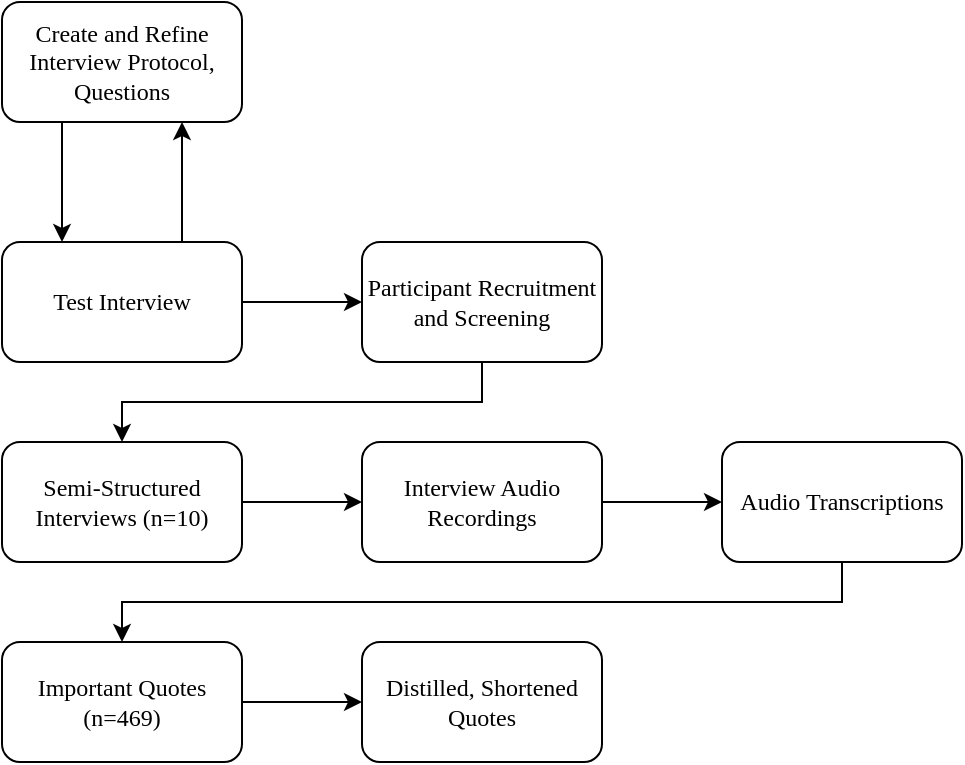 <mxfile version="20.4.2" type="github">
  <diagram id="kgpKYQtTHZ0yAKxKKP6v" name="Page-1">
    <mxGraphModel dx="981" dy="519" grid="1" gridSize="10" guides="1" tooltips="1" connect="1" arrows="1" fold="1" page="1" pageScale="1" pageWidth="850" pageHeight="1100" math="0" shadow="0">
      <root>
        <mxCell id="0" />
        <mxCell id="1" parent="0" />
        <mxCell id="dC2aLsNPClo29It74Rl8-4" style="edgeStyle=orthogonalEdgeStyle;rounded=0;orthogonalLoop=1;jettySize=auto;html=1;exitX=0.25;exitY=1;exitDx=0;exitDy=0;entryX=0.25;entryY=0;entryDx=0;entryDy=0;" edge="1" parent="1" source="dC2aLsNPClo29It74Rl8-1" target="dC2aLsNPClo29It74Rl8-2">
          <mxGeometry relative="1" as="geometry" />
        </mxCell>
        <mxCell id="dC2aLsNPClo29It74Rl8-1" value="&lt;font face=&quot;Garamond&quot;&gt;Create and Refine Interview Protocol, Questions&lt;br&gt;&lt;/font&gt;" style="rounded=1;whiteSpace=wrap;html=1;" vertex="1" parent="1">
          <mxGeometry x="130" y="60" width="120" height="60" as="geometry" />
        </mxCell>
        <mxCell id="dC2aLsNPClo29It74Rl8-5" style="edgeStyle=orthogonalEdgeStyle;rounded=0;orthogonalLoop=1;jettySize=auto;html=1;exitX=0.75;exitY=0;exitDx=0;exitDy=0;entryX=0.75;entryY=1;entryDx=0;entryDy=0;" edge="1" parent="1" source="dC2aLsNPClo29It74Rl8-2" target="dC2aLsNPClo29It74Rl8-1">
          <mxGeometry relative="1" as="geometry" />
        </mxCell>
        <mxCell id="dC2aLsNPClo29It74Rl8-11" style="edgeStyle=orthogonalEdgeStyle;rounded=0;orthogonalLoop=1;jettySize=auto;html=1;exitX=1;exitY=0.5;exitDx=0;exitDy=0;entryX=0;entryY=0.5;entryDx=0;entryDy=0;fontFamily=Garamond;" edge="1" parent="1" source="dC2aLsNPClo29It74Rl8-2" target="dC2aLsNPClo29It74Rl8-6">
          <mxGeometry relative="1" as="geometry" />
        </mxCell>
        <mxCell id="dC2aLsNPClo29It74Rl8-2" value="&lt;font face=&quot;Garamond&quot;&gt;Test Interview&lt;/font&gt;" style="rounded=1;whiteSpace=wrap;html=1;" vertex="1" parent="1">
          <mxGeometry x="130" y="180" width="120" height="60" as="geometry" />
        </mxCell>
        <mxCell id="dC2aLsNPClo29It74Rl8-14" style="edgeStyle=orthogonalEdgeStyle;rounded=0;orthogonalLoop=1;jettySize=auto;html=1;exitX=0.5;exitY=1;exitDx=0;exitDy=0;fontFamily=Garamond;" edge="1" parent="1" source="dC2aLsNPClo29It74Rl8-6" target="dC2aLsNPClo29It74Rl8-7">
          <mxGeometry relative="1" as="geometry" />
        </mxCell>
        <mxCell id="dC2aLsNPClo29It74Rl8-6" value="Participant Recruitment and Screening" style="rounded=1;whiteSpace=wrap;html=1;fontFamily=Garamond;" vertex="1" parent="1">
          <mxGeometry x="310" y="180" width="120" height="60" as="geometry" />
        </mxCell>
        <mxCell id="dC2aLsNPClo29It74Rl8-15" style="edgeStyle=orthogonalEdgeStyle;rounded=0;orthogonalLoop=1;jettySize=auto;html=1;exitX=1;exitY=0.5;exitDx=0;exitDy=0;entryX=0;entryY=0.5;entryDx=0;entryDy=0;fontFamily=Garamond;" edge="1" parent="1" source="dC2aLsNPClo29It74Rl8-7" target="dC2aLsNPClo29It74Rl8-8">
          <mxGeometry relative="1" as="geometry" />
        </mxCell>
        <mxCell id="dC2aLsNPClo29It74Rl8-7" value="Semi-Structured Interviews (n=10)" style="rounded=1;whiteSpace=wrap;html=1;fontFamily=Garamond;" vertex="1" parent="1">
          <mxGeometry x="130" y="280" width="120" height="60" as="geometry" />
        </mxCell>
        <mxCell id="dC2aLsNPClo29It74Rl8-16" style="edgeStyle=orthogonalEdgeStyle;rounded=0;orthogonalLoop=1;jettySize=auto;html=1;exitX=1;exitY=0.5;exitDx=0;exitDy=0;entryX=0;entryY=0.5;entryDx=0;entryDy=0;fontFamily=Garamond;" edge="1" parent="1" source="dC2aLsNPClo29It74Rl8-8" target="dC2aLsNPClo29It74Rl8-10">
          <mxGeometry relative="1" as="geometry" />
        </mxCell>
        <mxCell id="dC2aLsNPClo29It74Rl8-8" value="Interview Audio Recordings" style="rounded=1;whiteSpace=wrap;html=1;fontFamily=Garamond;" vertex="1" parent="1">
          <mxGeometry x="310" y="280" width="120" height="60" as="geometry" />
        </mxCell>
        <mxCell id="dC2aLsNPClo29It74Rl8-20" value="" style="edgeStyle=orthogonalEdgeStyle;rounded=0;orthogonalLoop=1;jettySize=auto;html=1;fontFamily=Garamond;" edge="1" parent="1" source="dC2aLsNPClo29It74Rl8-9" target="dC2aLsNPClo29It74Rl8-18">
          <mxGeometry relative="1" as="geometry" />
        </mxCell>
        <mxCell id="dC2aLsNPClo29It74Rl8-9" value="Important Quotes (n=469)" style="rounded=1;whiteSpace=wrap;html=1;fontFamily=Garamond;" vertex="1" parent="1">
          <mxGeometry x="130" y="380" width="120" height="60" as="geometry" />
        </mxCell>
        <mxCell id="dC2aLsNPClo29It74Rl8-17" style="edgeStyle=orthogonalEdgeStyle;rounded=0;orthogonalLoop=1;jettySize=auto;html=1;exitX=0.5;exitY=1;exitDx=0;exitDy=0;entryX=0.5;entryY=0;entryDx=0;entryDy=0;fontFamily=Garamond;" edge="1" parent="1" source="dC2aLsNPClo29It74Rl8-10" target="dC2aLsNPClo29It74Rl8-9">
          <mxGeometry relative="1" as="geometry" />
        </mxCell>
        <mxCell id="dC2aLsNPClo29It74Rl8-10" value="Audio Transcriptions" style="rounded=1;whiteSpace=wrap;html=1;fontFamily=Garamond;" vertex="1" parent="1">
          <mxGeometry x="490" y="280" width="120" height="60" as="geometry" />
        </mxCell>
        <mxCell id="dC2aLsNPClo29It74Rl8-18" value="Distilled, Shortened Quotes" style="rounded=1;whiteSpace=wrap;html=1;fontFamily=Garamond;" vertex="1" parent="1">
          <mxGeometry x="310" y="380" width="120" height="60" as="geometry" />
        </mxCell>
      </root>
    </mxGraphModel>
  </diagram>
</mxfile>

